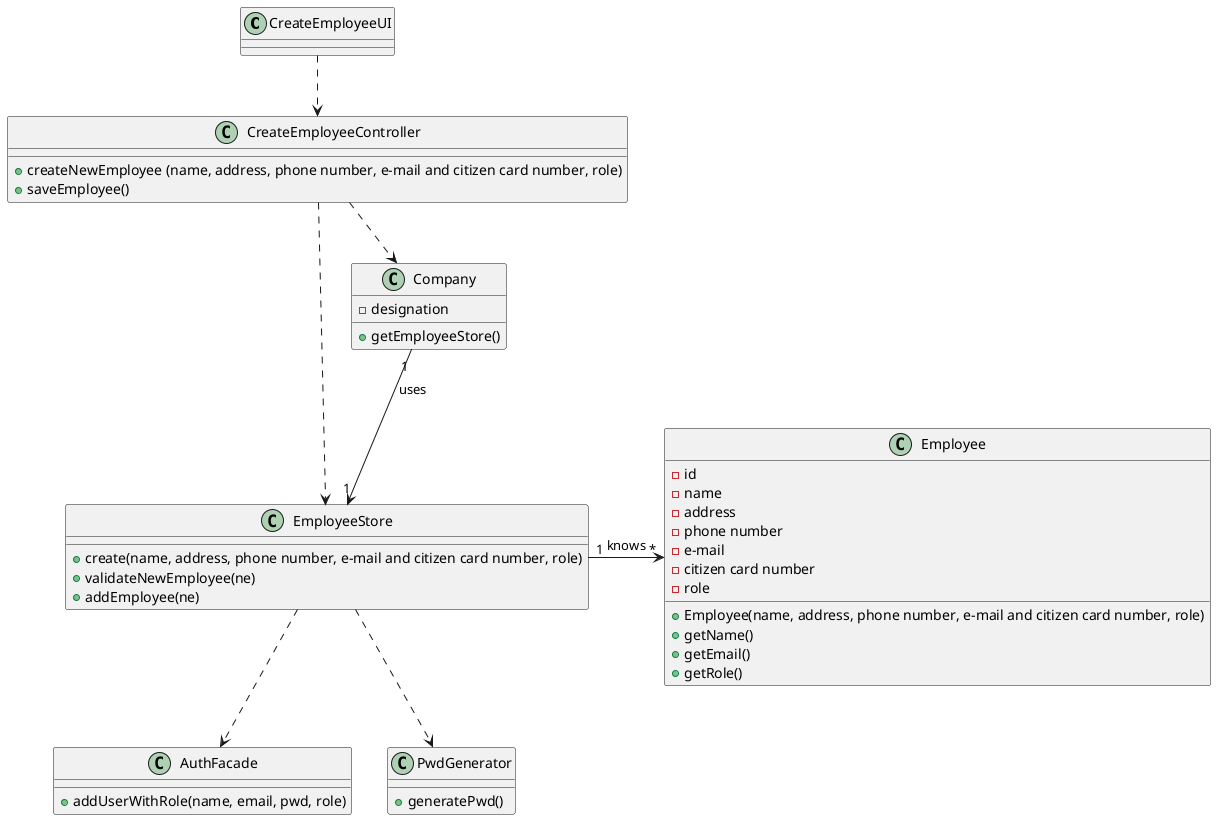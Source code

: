 @startuml

class CreateEmployeeUI {

}
class CreateEmployeeController{
+createNewEmployee (name, address, phone number, e-mail and citizen card number, role)
+saveEmployee()
}
class Company{
- designation
+ getEmployeeStore()
}

class EmployeeStore{
+ create(name, address, phone number, e-mail and citizen card number, role)
+ validateNewEmployee(ne)
+ addEmployee(ne)
}

class Employee{
-id
-name
-address
-phone number
-e-mail
-citizen card number
-role
+ Employee(name, address, phone number, e-mail and citizen card number, role)
+ getName()
+ getEmail()
+ getRole()
}
class AuthFacade {
+ addUserWithRole(name, email, pwd, role)
}
class PwdGenerator{
+ generatePwd()
}


CreateEmployeeUI ..> CreateEmployeeController
CreateEmployeeController  ..> Company
CreateEmployeeController ..> EmployeeStore
Company"1" --> "1"EmployeeStore : uses
EmployeeStore"1" -right-> "*"Employee : knows
EmployeeStore ..> AuthFacade
EmployeeStore ..> PwdGenerator

@enduml